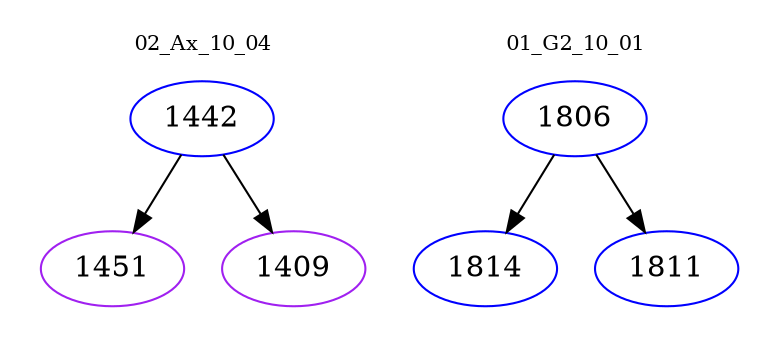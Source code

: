 digraph{
subgraph cluster_0 {
color = white
label = "02_Ax_10_04";
fontsize=10;
T0_1442 [label="1442", color="blue"]
T0_1442 -> T0_1451 [color="black"]
T0_1451 [label="1451", color="purple"]
T0_1442 -> T0_1409 [color="black"]
T0_1409 [label="1409", color="purple"]
}
subgraph cluster_1 {
color = white
label = "01_G2_10_01";
fontsize=10;
T1_1806 [label="1806", color="blue"]
T1_1806 -> T1_1814 [color="black"]
T1_1814 [label="1814", color="blue"]
T1_1806 -> T1_1811 [color="black"]
T1_1811 [label="1811", color="blue"]
}
}
